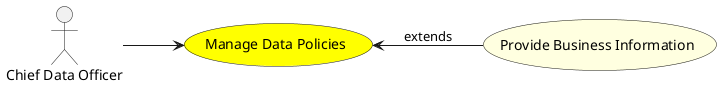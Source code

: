 @startuml


left to right direction

usecase "Manage Data Policies" as ManageDataPolicies #yellow

Actor "Chief Data Officer" as ChiefDataOfficer

ChiefDataOfficer --> ManageDataPolicies





usecase "Provide Business Information" as ProvideBusinessInformation #lightyellow

ManageDataPolicies <-- ProvideBusinessInformation : extends







@enduml
